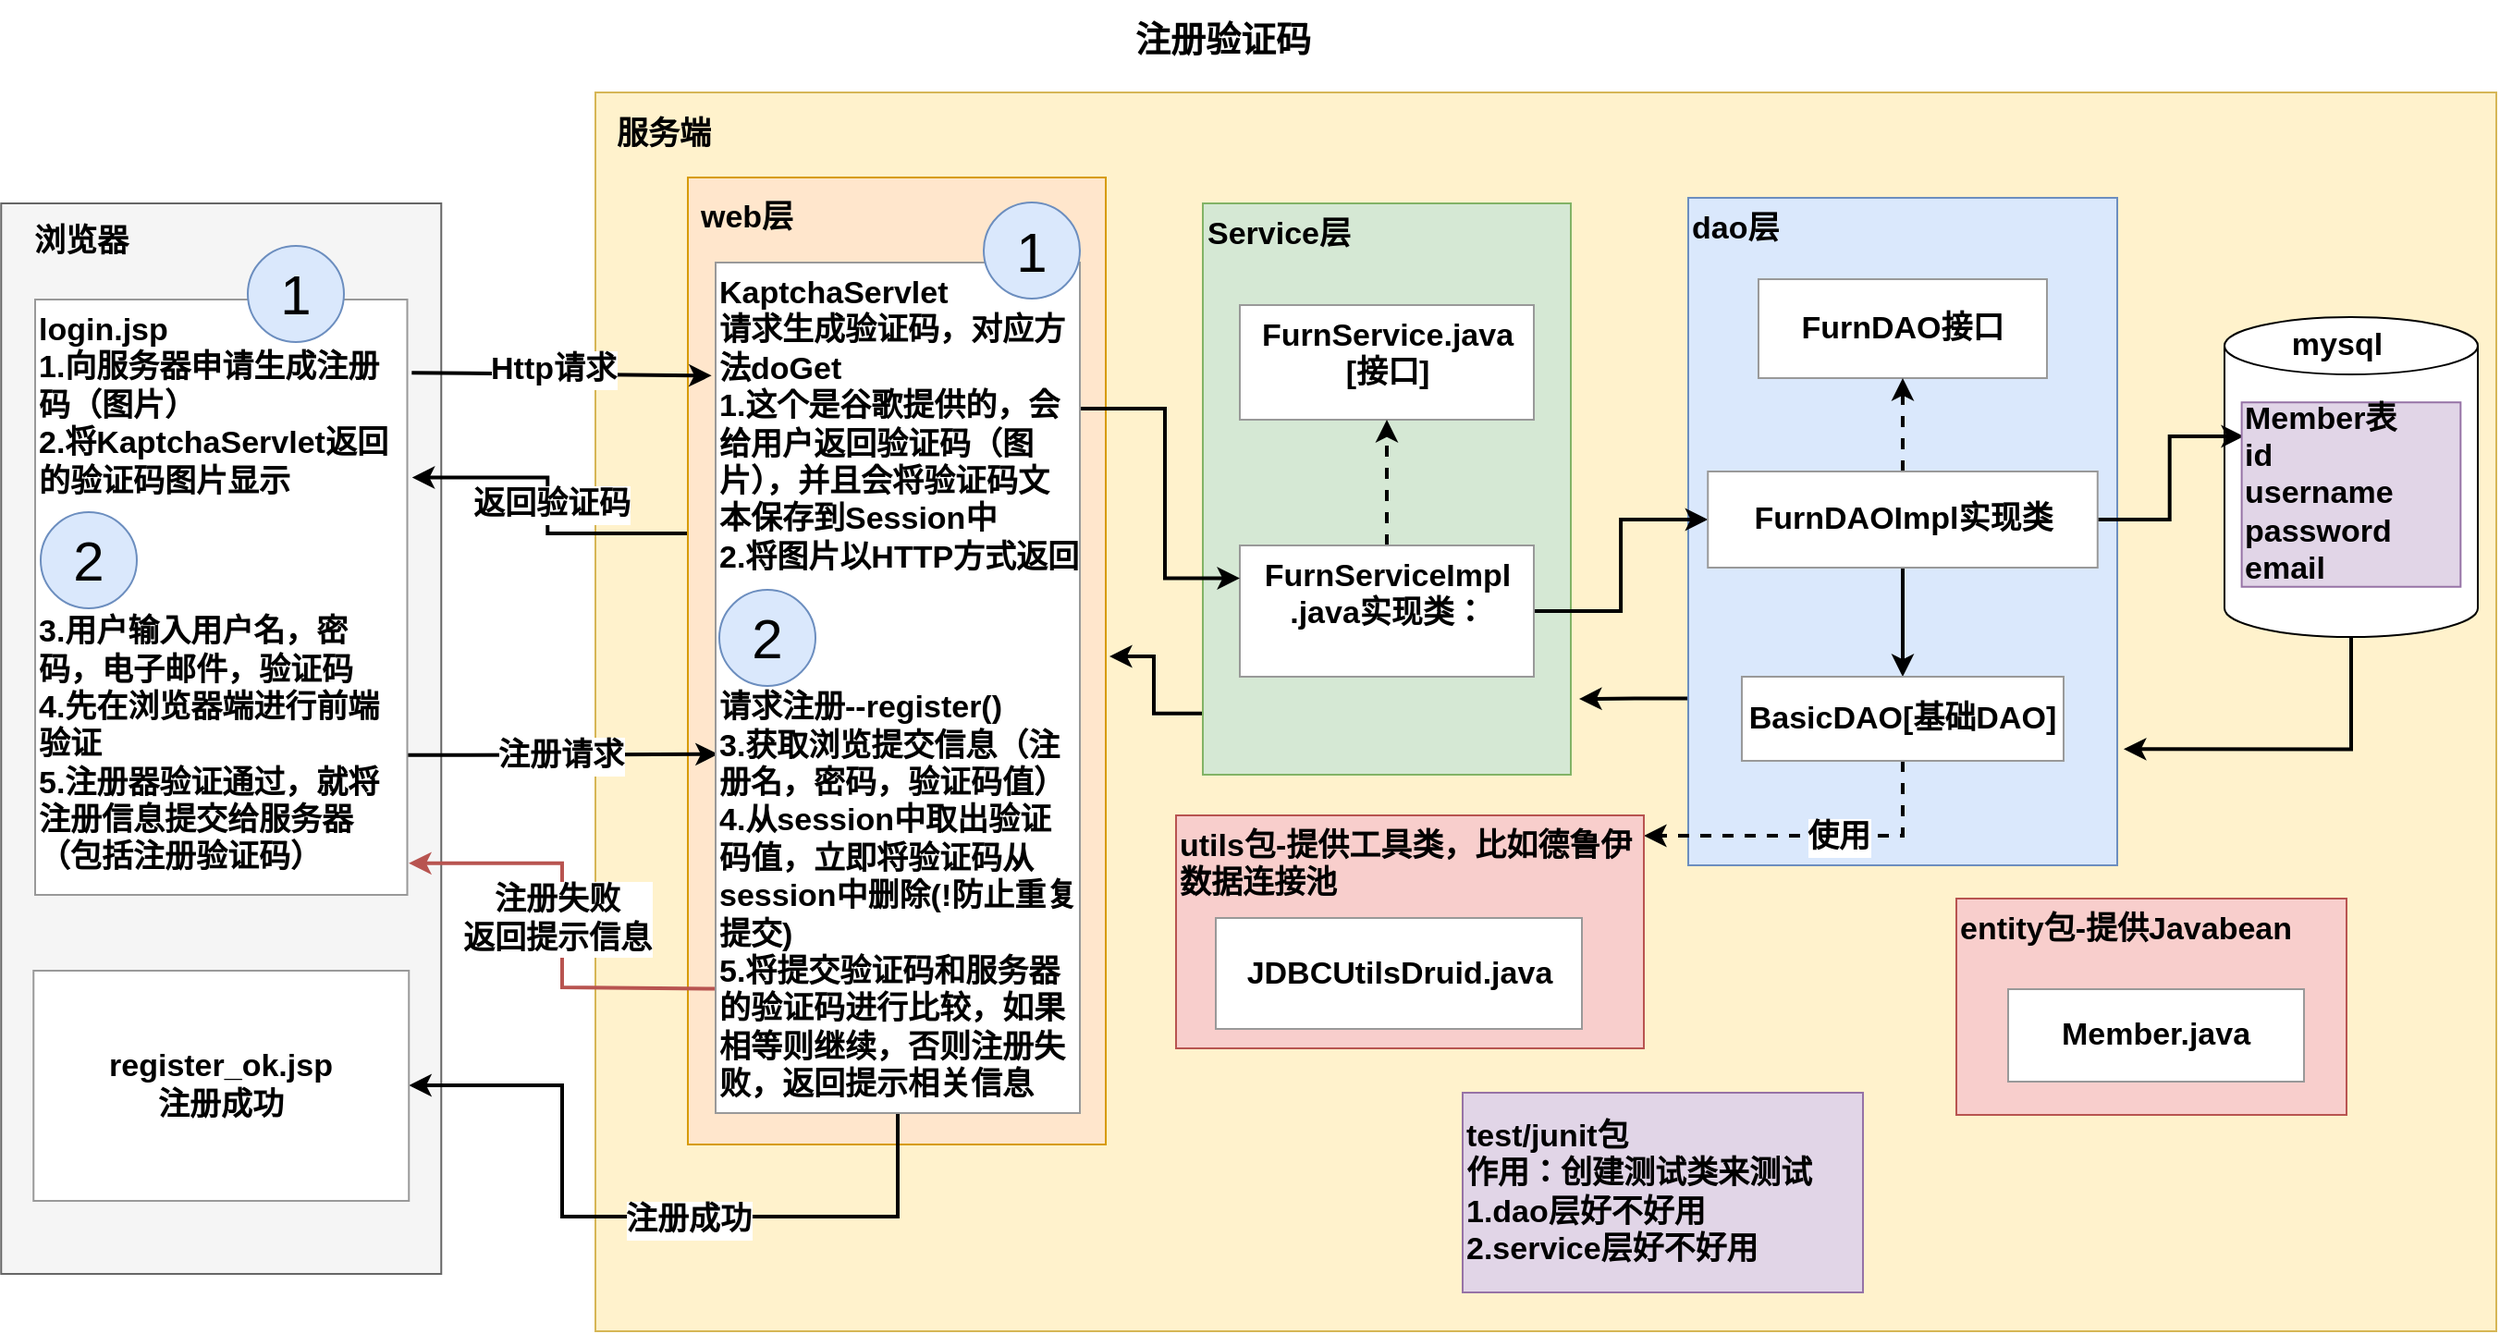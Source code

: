 <mxfile compressed="false" version="18.0.1" type="device">
  <diagram id="3w6g5_Ta-V8lRmugiTsT" name="第 1 页">
    <mxGraphModel dx="802" dy="1034" grid="0" gridSize="10" guides="1" tooltips="1" connect="1" arrows="1" fold="1" page="0" pageScale="1" pageWidth="827" pageHeight="1169" math="0" shadow="0">
      <root>
        <mxCell id="0" />
        <mxCell id="1" parent="0" />
        <mxCell id="GYIKJYMq1MzzK1BG4W0E-1" value="&lt;span style=&quot;font-size: 19px;&quot;&gt;注册验证码&lt;/span&gt;" style="text;html=1;strokeColor=none;fillColor=none;align=center;verticalAlign=middle;whiteSpace=wrap;rounded=0;fontSize=18;fontStyle=1" parent="1" vertex="1">
          <mxGeometry x="1056" y="-37" width="297" height="44" as="geometry" />
        </mxCell>
        <mxCell id="GYIKJYMq1MzzK1BG4W0E-2" value="" style="rounded=0;whiteSpace=wrap;html=1;fontSize=18;fillColor=#f5f5f5;strokeColor=#666666;fontStyle=1;fontColor=#333333;" parent="1" vertex="1">
          <mxGeometry x="543.63" y="73" width="238" height="579" as="geometry" />
        </mxCell>
        <mxCell id="GYIKJYMq1MzzK1BG4W0E-3" value="浏览器" style="text;html=1;strokeColor=none;fillColor=none;align=center;verticalAlign=middle;whiteSpace=wrap;rounded=0;fontSize=17;fontStyle=1" parent="1" vertex="1">
          <mxGeometry x="557" y="79" width="60" height="30" as="geometry" />
        </mxCell>
        <mxCell id="GYIKJYMq1MzzK1BG4W0E-6" value="" style="rounded=0;whiteSpace=wrap;html=1;fontSize=17;fillColor=#fff2cc;strokeColor=#d6b656;fontStyle=1" parent="1" vertex="1">
          <mxGeometry x="865" y="13" width="1028" height="670" as="geometry" />
        </mxCell>
        <mxCell id="GYIKJYMq1MzzK1BG4W0E-7" value="服务端" style="text;html=1;strokeColor=none;fillColor=none;align=center;verticalAlign=middle;whiteSpace=wrap;rounded=0;fontSize=17;fontStyle=1" parent="1" vertex="1">
          <mxGeometry x="872" y="21" width="60" height="30" as="geometry" />
        </mxCell>
        <mxCell id="IKtbtzNoh4c-rDhUzVHM-12" style="edgeStyle=orthogonalEdgeStyle;rounded=0;orthogonalLoop=1;jettySize=auto;html=1;exitX=0.004;exitY=0.368;exitDx=0;exitDy=0;fontSize=17;strokeWidth=2;exitPerimeter=0;entryX=1.013;entryY=0.299;entryDx=0;entryDy=0;entryPerimeter=0;" edge="1" parent="1" source="GYIKJYMq1MzzK1BG4W0E-9" target="8VZ2lhoY9Nfm3T2TA_DG-1">
          <mxGeometry relative="1" as="geometry" />
        </mxCell>
        <mxCell id="IKtbtzNoh4c-rDhUzVHM-13" value="&lt;span style=&quot;font-weight: 700;&quot;&gt;返回验证码&lt;/span&gt;" style="edgeLabel;html=1;align=center;verticalAlign=middle;resizable=0;points=[];fontSize=17;" vertex="1" connectable="0" parent="IKtbtzNoh4c-rDhUzVHM-12">
          <mxGeometry x="-0.264" y="1" relative="1" as="geometry">
            <mxPoint x="-9" y="-17" as="offset" />
          </mxGeometry>
        </mxCell>
        <mxCell id="GYIKJYMq1MzzK1BG4W0E-9" value="" style="text;html=1;strokeColor=#d79b00;fillColor=#ffe6cc;align=left;verticalAlign=top;whiteSpace=wrap;rounded=0;fontSize=17;fontStyle=1" parent="1" vertex="1">
          <mxGeometry x="915" y="59" width="226" height="523" as="geometry" />
        </mxCell>
        <mxCell id="GYIKJYMq1MzzK1BG4W0E-10" style="rounded=0;orthogonalLoop=1;jettySize=auto;html=1;entryX=-0.011;entryY=0.133;entryDx=0;entryDy=0;fontSize=17;strokeWidth=2;fontStyle=1;exitX=1.012;exitY=0.123;exitDx=0;exitDy=0;entryPerimeter=0;exitPerimeter=0;" parent="1" source="8VZ2lhoY9Nfm3T2TA_DG-1" target="Zatc0vboHGfkbghF3RjW-7" edge="1">
          <mxGeometry relative="1" as="geometry">
            <mxPoint x="785" y="145" as="sourcePoint" />
            <mxPoint x="932" y="133.0" as="targetPoint" />
          </mxGeometry>
        </mxCell>
        <mxCell id="GYIKJYMq1MzzK1BG4W0E-11" value="Http请求" style="edgeLabel;html=1;align=center;verticalAlign=middle;resizable=0;points=[];fontSize=17;fontStyle=1" parent="GYIKJYMq1MzzK1BG4W0E-10" vertex="1" connectable="0">
          <mxGeometry x="-0.246" y="2" relative="1" as="geometry">
            <mxPoint x="15" as="offset" />
          </mxGeometry>
        </mxCell>
        <mxCell id="Zatc0vboHGfkbghF3RjW-18" style="edgeStyle=orthogonalEdgeStyle;rounded=0;orthogonalLoop=1;jettySize=auto;html=1;exitX=-0.001;exitY=0.893;exitDx=0;exitDy=0;fontSize=17;strokeColor=default;strokeWidth=2;exitPerimeter=0;" parent="1" source="GYIKJYMq1MzzK1BG4W0E-14" edge="1">
          <mxGeometry relative="1" as="geometry">
            <mxPoint x="1143" y="318" as="targetPoint" />
            <Array as="points">
              <mxPoint x="1167" y="349" />
              <mxPoint x="1167" y="318" />
            </Array>
          </mxGeometry>
        </mxCell>
        <mxCell id="GYIKJYMq1MzzK1BG4W0E-14" value="Service层" style="text;html=1;strokeColor=#82b366;fillColor=#d5e8d4;align=left;verticalAlign=top;whiteSpace=wrap;rounded=0;fontSize=17;fontStyle=1" parent="1" vertex="1">
          <mxGeometry x="1193.5" y="73" width="199" height="309" as="geometry" />
        </mxCell>
        <mxCell id="8VZ2lhoY9Nfm3T2TA_DG-27" style="edgeStyle=orthogonalEdgeStyle;rounded=0;orthogonalLoop=1;jettySize=auto;html=1;exitX=0;exitY=0.75;exitDx=0;exitDy=0;fontSize=17;strokeWidth=2;" parent="1" source="GYIKJYMq1MzzK1BG4W0E-16" edge="1">
          <mxGeometry relative="1" as="geometry">
            <mxPoint x="1397" y="341" as="targetPoint" />
          </mxGeometry>
        </mxCell>
        <mxCell id="GYIKJYMq1MzzK1BG4W0E-16" value="dao层" style="text;html=1;strokeColor=#6c8ebf;fillColor=#dae8fc;align=left;verticalAlign=top;whiteSpace=wrap;rounded=0;fontSize=17;fontStyle=1" parent="1" vertex="1">
          <mxGeometry x="1456" y="70" width="232" height="361" as="geometry" />
        </mxCell>
        <mxCell id="8VZ2lhoY9Nfm3T2TA_DG-22" style="edgeStyle=orthogonalEdgeStyle;rounded=0;orthogonalLoop=1;jettySize=auto;html=1;exitX=0.5;exitY=1;exitDx=0;exitDy=0;exitPerimeter=0;entryX=1.015;entryY=0.826;entryDx=0;entryDy=0;entryPerimeter=0;fontSize=17;strokeWidth=2;" parent="1" source="GYIKJYMq1MzzK1BG4W0E-20" target="GYIKJYMq1MzzK1BG4W0E-16" edge="1">
          <mxGeometry relative="1" as="geometry" />
        </mxCell>
        <mxCell id="GYIKJYMq1MzzK1BG4W0E-20" value="" style="shape=cylinder3;whiteSpace=wrap;html=1;boundedLbl=1;backgroundOutline=1;size=15.49;fontSize=17;fontStyle=1" parent="1" vertex="1">
          <mxGeometry x="1746" y="134.5" width="137" height="173" as="geometry" />
        </mxCell>
        <mxCell id="IKtbtzNoh4c-rDhUzVHM-6" style="edgeStyle=orthogonalEdgeStyle;rounded=0;orthogonalLoop=1;jettySize=auto;html=1;fontSize=30;strokeWidth=2;exitX=0.994;exitY=0.765;exitDx=0;exitDy=0;exitPerimeter=0;entryX=0.007;entryY=0.578;entryDx=0;entryDy=0;entryPerimeter=0;" edge="1" parent="1" source="8VZ2lhoY9Nfm3T2TA_DG-1" target="Zatc0vboHGfkbghF3RjW-7">
          <mxGeometry relative="1" as="geometry">
            <mxPoint x="765" y="416" as="sourcePoint" />
            <mxPoint x="926" y="416" as="targetPoint" />
            <Array as="points" />
          </mxGeometry>
        </mxCell>
        <mxCell id="IKtbtzNoh4c-rDhUzVHM-7" value="注册请求" style="edgeLabel;html=1;align=center;verticalAlign=middle;resizable=0;points=[];fontSize=17;fontStyle=1" vertex="1" connectable="0" parent="IKtbtzNoh4c-rDhUzVHM-6">
          <mxGeometry x="-0.28" relative="1" as="geometry">
            <mxPoint x="23" as="offset" />
          </mxGeometry>
        </mxCell>
        <mxCell id="8VZ2lhoY9Nfm3T2TA_DG-1" value="login.jsp&lt;br&gt;1.向服务器申请生成注册码（图片）&lt;br&gt;2.将KaptchaServlet返回的验证码图片显示&lt;br&gt;&lt;br&gt;&lt;br&gt;&lt;br&gt;3.用户输入用户名，密码，电子邮件，验证码&lt;br&gt;4.先在浏览器端进行前端验证&lt;br&gt;5.注册器验证通过，就将注册信息提交给服务器（包括注册验证码）" style="rounded=0;whiteSpace=wrap;html=1;fontSize=17;fontStyle=1;align=left;verticalAlign=top;labelBorderColor=none;strokeColor=#999999;" parent="1" vertex="1">
          <mxGeometry x="562" y="125" width="201.25" height="322" as="geometry" />
        </mxCell>
        <mxCell id="8VZ2lhoY9Nfm3T2TA_DG-3" value="web层" style="text;html=1;strokeColor=none;fillColor=none;align=left;verticalAlign=top;whiteSpace=wrap;rounded=0;fontSize=17;fontStyle=1" parent="1" vertex="1">
          <mxGeometry x="920" y="64" width="60" height="30" as="geometry" />
        </mxCell>
        <mxCell id="8VZ2lhoY9Nfm3T2TA_DG-6" value="FurnService.java&lt;br&gt;[接口]" style="rounded=0;whiteSpace=wrap;html=1;labelBorderColor=none;fontSize=17;strokeColor=#999999;fontStyle=1;align=center;verticalAlign=top;" parent="1" vertex="1">
          <mxGeometry x="1213.5" y="128" width="159" height="62" as="geometry" />
        </mxCell>
        <mxCell id="8VZ2lhoY9Nfm3T2TA_DG-8" style="edgeStyle=orthogonalEdgeStyle;rounded=0;orthogonalLoop=1;jettySize=auto;html=1;exitX=0.5;exitY=0;exitDx=0;exitDy=0;fontSize=17;dashed=1;strokeWidth=2;" parent="1" source="8VZ2lhoY9Nfm3T2TA_DG-7" target="8VZ2lhoY9Nfm3T2TA_DG-6" edge="1">
          <mxGeometry relative="1" as="geometry" />
        </mxCell>
        <mxCell id="8VZ2lhoY9Nfm3T2TA_DG-26" style="edgeStyle=orthogonalEdgeStyle;rounded=0;orthogonalLoop=1;jettySize=auto;html=1;entryX=0;entryY=0.5;entryDx=0;entryDy=0;fontSize=17;strokeWidth=2;" parent="1" source="8VZ2lhoY9Nfm3T2TA_DG-7" target="8VZ2lhoY9Nfm3T2TA_DG-10" edge="1">
          <mxGeometry relative="1" as="geometry" />
        </mxCell>
        <mxCell id="8VZ2lhoY9Nfm3T2TA_DG-7" value="FurnServiceImpl&lt;br&gt;.java实现类：" style="rounded=0;whiteSpace=wrap;html=1;labelBorderColor=none;fontSize=17;strokeColor=#999999;align=center;fontStyle=1;verticalAlign=top;" parent="1" vertex="1">
          <mxGeometry x="1213.5" y="258" width="159" height="71" as="geometry" />
        </mxCell>
        <mxCell id="8VZ2lhoY9Nfm3T2TA_DG-9" value="FurnDAO接口" style="rounded=0;whiteSpace=wrap;html=1;labelBorderColor=none;fontSize=17;strokeColor=#999999;fontStyle=1;align=center;verticalAlign=middle;" parent="1" vertex="1">
          <mxGeometry x="1493.99" y="114" width="156" height="53.5" as="geometry" />
        </mxCell>
        <mxCell id="8VZ2lhoY9Nfm3T2TA_DG-13" style="edgeStyle=orthogonalEdgeStyle;rounded=0;orthogonalLoop=1;jettySize=auto;html=1;exitX=0.5;exitY=0;exitDx=0;exitDy=0;entryX=0.5;entryY=1;entryDx=0;entryDy=0;dashed=1;fontSize=17;strokeWidth=2;" parent="1" source="8VZ2lhoY9Nfm3T2TA_DG-10" target="8VZ2lhoY9Nfm3T2TA_DG-9" edge="1">
          <mxGeometry relative="1" as="geometry" />
        </mxCell>
        <mxCell id="8VZ2lhoY9Nfm3T2TA_DG-14" style="edgeStyle=orthogonalEdgeStyle;rounded=0;orthogonalLoop=1;jettySize=auto;html=1;exitX=0.5;exitY=1;exitDx=0;exitDy=0;entryX=0.5;entryY=0;entryDx=0;entryDy=0;fontSize=17;strokeWidth=2;" parent="1" source="8VZ2lhoY9Nfm3T2TA_DG-10" target="8VZ2lhoY9Nfm3T2TA_DG-11" edge="1">
          <mxGeometry relative="1" as="geometry" />
        </mxCell>
        <mxCell id="8VZ2lhoY9Nfm3T2TA_DG-21" style="edgeStyle=orthogonalEdgeStyle;rounded=0;orthogonalLoop=1;jettySize=auto;html=1;exitX=1;exitY=0.5;exitDx=0;exitDy=0;entryX=0.01;entryY=0.184;entryDx=0;entryDy=0;entryPerimeter=0;fontSize=17;strokeWidth=2;" parent="1" source="8VZ2lhoY9Nfm3T2TA_DG-10" target="8VZ2lhoY9Nfm3T2TA_DG-20" edge="1">
          <mxGeometry relative="1" as="geometry" />
        </mxCell>
        <mxCell id="8VZ2lhoY9Nfm3T2TA_DG-10" value="FurnDAOImpl实现类" style="rounded=0;whiteSpace=wrap;html=1;labelBorderColor=none;fontSize=17;strokeColor=#999999;fontStyle=1;align=center;verticalAlign=middle;" parent="1" vertex="1">
          <mxGeometry x="1466.63" y="218" width="210.75" height="52" as="geometry" />
        </mxCell>
        <mxCell id="8VZ2lhoY9Nfm3T2TA_DG-15" style="edgeStyle=orthogonalEdgeStyle;rounded=0;orthogonalLoop=1;jettySize=auto;html=1;exitX=0.5;exitY=1;exitDx=0;exitDy=0;fontSize=17;strokeWidth=2;dashed=1;" parent="1" source="8VZ2lhoY9Nfm3T2TA_DG-11" target="8VZ2lhoY9Nfm3T2TA_DG-12" edge="1">
          <mxGeometry relative="1" as="geometry">
            <Array as="points">
              <mxPoint x="1561" y="415" />
              <mxPoint x="1411" y="415" />
            </Array>
          </mxGeometry>
        </mxCell>
        <mxCell id="8VZ2lhoY9Nfm3T2TA_DG-16" value="使用" style="edgeLabel;html=1;align=center;verticalAlign=middle;resizable=0;points=[];fontSize=17;fontStyle=1" parent="8VZ2lhoY9Nfm3T2TA_DG-15" vertex="1" connectable="0">
          <mxGeometry x="-0.163" y="1" relative="1" as="geometry">
            <mxPoint as="offset" />
          </mxGeometry>
        </mxCell>
        <mxCell id="8VZ2lhoY9Nfm3T2TA_DG-11" value="BasicDAO[基础DAO]" style="rounded=0;whiteSpace=wrap;html=1;labelBorderColor=none;fontSize=17;strokeColor=#999999;align=center;fontStyle=1;verticalAlign=middle;" parent="1" vertex="1">
          <mxGeometry x="1484.99" y="329" width="174" height="45.5" as="geometry" />
        </mxCell>
        <mxCell id="8VZ2lhoY9Nfm3T2TA_DG-18" value="test/junit包&lt;br&gt;作用：创建测试类来测试&lt;br&gt;1.dao层好不好用&lt;br&gt;2.service层好不好用" style="rounded=0;whiteSpace=wrap;html=1;labelBorderColor=none;fontSize=17;strokeColor=#9673a6;align=left;fontStyle=1;fillColor=#e1d5e7;" parent="1" vertex="1">
          <mxGeometry x="1334" y="554" width="216.5" height="108" as="geometry" />
        </mxCell>
        <mxCell id="8VZ2lhoY9Nfm3T2TA_DG-12" value="utils包-提供工具类，比如德鲁伊数据连接池" style="rounded=0;whiteSpace=wrap;html=1;labelBorderColor=none;fontSize=17;strokeColor=#b85450;align=left;fontStyle=1;verticalAlign=top;fillColor=#f8cecc;" parent="1" vertex="1">
          <mxGeometry x="1179" y="404" width="253" height="126" as="geometry" />
        </mxCell>
        <mxCell id="8VZ2lhoY9Nfm3T2TA_DG-17" value="JDBCUtilsDruid.java" style="rounded=0;whiteSpace=wrap;html=1;labelBorderColor=none;fontSize=17;strokeColor=#999999;fontStyle=1" parent="1" vertex="1">
          <mxGeometry x="1200.5" y="459.5" width="198" height="60" as="geometry" />
        </mxCell>
        <mxCell id="8VZ2lhoY9Nfm3T2TA_DG-19" value="mysql" style="text;html=1;strokeColor=none;fillColor=none;align=center;verticalAlign=middle;whiteSpace=wrap;rounded=0;labelBorderColor=none;fontSize=17;fontStyle=1" parent="1" vertex="1">
          <mxGeometry x="1776.5" y="134.5" width="60" height="30" as="geometry" />
        </mxCell>
        <mxCell id="8VZ2lhoY9Nfm3T2TA_DG-20" value="Member表&lt;br&gt;id&lt;br&gt;username&lt;br&gt;password&lt;br&gt;email" style="rounded=0;whiteSpace=wrap;html=1;labelBorderColor=none;fontSize=17;strokeColor=#9673a6;fillColor=#e1d5e7;fontStyle=1;align=left;" parent="1" vertex="1">
          <mxGeometry x="1755.31" y="180.62" width="118.37" height="99.75" as="geometry" />
        </mxCell>
        <mxCell id="Zatc0vboHGfkbghF3RjW-1" value="entity包-提供Javabean" style="rounded=0;whiteSpace=wrap;html=1;labelBorderColor=none;fontSize=17;strokeColor=#b85450;align=left;fontStyle=1;verticalAlign=top;fillColor=#f8cecc;" parent="1" vertex="1">
          <mxGeometry x="1601" y="449" width="211" height="117" as="geometry" />
        </mxCell>
        <mxCell id="Zatc0vboHGfkbghF3RjW-2" value="Member.java" style="rounded=0;whiteSpace=wrap;html=1;labelBorderColor=none;fontSize=17;strokeColor=#999999;fontStyle=1" parent="1" vertex="1">
          <mxGeometry x="1629" y="498" width="160" height="50" as="geometry" />
        </mxCell>
        <mxCell id="Zatc0vboHGfkbghF3RjW-17" style="edgeStyle=orthogonalEdgeStyle;rounded=0;orthogonalLoop=1;jettySize=auto;html=1;entryX=0;entryY=0.25;entryDx=0;entryDy=0;fontSize=17;strokeColor=default;strokeWidth=2;" parent="1" source="Zatc0vboHGfkbghF3RjW-7" target="8VZ2lhoY9Nfm3T2TA_DG-7" edge="1">
          <mxGeometry relative="1" as="geometry">
            <Array as="points">
              <mxPoint x="1173" y="184" />
              <mxPoint x="1173" y="275" />
            </Array>
          </mxGeometry>
        </mxCell>
        <mxCell id="IKtbtzNoh4c-rDhUzVHM-15" style="edgeStyle=orthogonalEdgeStyle;rounded=0;orthogonalLoop=1;jettySize=auto;html=1;exitX=0.5;exitY=1;exitDx=0;exitDy=0;fontSize=17;strokeWidth=2;" edge="1" parent="1" source="Zatc0vboHGfkbghF3RjW-7" target="IKtbtzNoh4c-rDhUzVHM-14">
          <mxGeometry relative="1" as="geometry">
            <Array as="points">
              <mxPoint x="1029" y="621" />
              <mxPoint x="847" y="621" />
              <mxPoint x="847" y="550" />
            </Array>
          </mxGeometry>
        </mxCell>
        <mxCell id="IKtbtzNoh4c-rDhUzVHM-16" value="注册成功" style="edgeLabel;html=1;align=center;verticalAlign=middle;resizable=0;points=[];fontSize=17;fontStyle=1" vertex="1" connectable="0" parent="IKtbtzNoh4c-rDhUzVHM-15">
          <mxGeometry x="-0.129" y="2" relative="1" as="geometry">
            <mxPoint x="1" as="offset" />
          </mxGeometry>
        </mxCell>
        <mxCell id="IKtbtzNoh4c-rDhUzVHM-17" style="edgeStyle=orthogonalEdgeStyle;rounded=0;orthogonalLoop=1;jettySize=auto;html=1;exitX=0.007;exitY=0.854;exitDx=0;exitDy=0;entryX=1.004;entryY=0.947;entryDx=0;entryDy=0;entryPerimeter=0;fontSize=17;strokeWidth=2;exitPerimeter=0;fillColor=#f8cecc;strokeColor=#b85450;" edge="1" parent="1" source="Zatc0vboHGfkbghF3RjW-7" target="8VZ2lhoY9Nfm3T2TA_DG-1">
          <mxGeometry relative="1" as="geometry">
            <Array as="points">
              <mxPoint x="930" y="498" />
              <mxPoint x="847" y="497" />
              <mxPoint x="847" y="430" />
            </Array>
          </mxGeometry>
        </mxCell>
        <mxCell id="IKtbtzNoh4c-rDhUzVHM-18" value="注册失败&lt;br&gt;返回提示信息" style="edgeLabel;html=1;align=center;verticalAlign=middle;resizable=0;points=[];fontSize=17;fontStyle=1" vertex="1" connectable="0" parent="IKtbtzNoh4c-rDhUzVHM-17">
          <mxGeometry x="-0.152" y="2" relative="1" as="geometry">
            <mxPoint x="-1" y="-22" as="offset" />
          </mxGeometry>
        </mxCell>
        <mxCell id="Zatc0vboHGfkbghF3RjW-7" value="KaptchaServlet&lt;br&gt;请求生成验证码，对应方法doGet&lt;br&gt;1.这个是谷歌提供的，会给用户返回验证码（图片），并且会将验证码文本保存到Session中&lt;br&gt;2.将图片以HTTP方式返回&lt;br&gt;&lt;br&gt;&lt;br&gt;&lt;br&gt;请求注册--register()&lt;br&gt;3.获取浏览提交信息（注册名，密码，验证码值）&lt;br&gt;4.从session中取出验证码值，立即将验证码从session中删除(!防止重复提交)&lt;br&gt;5.将提交验证码和服务器的验证码进行比较，如果相等则继续，否则注册失败，返回提示相关信息" style="rounded=0;whiteSpace=wrap;html=1;fontSize=17;align=left;verticalAlign=top;fontStyle=1;strokeColor=#999999;" parent="1" vertex="1">
          <mxGeometry x="930" y="105" width="197" height="460" as="geometry" />
        </mxCell>
        <mxCell id="IKtbtzNoh4c-rDhUzVHM-2" value="1" style="ellipse;whiteSpace=wrap;html=1;aspect=fixed;fontSize=30;fillColor=#dae8fc;strokeColor=#6c8ebf;" vertex="1" parent="1">
          <mxGeometry x="677" y="96" width="52" height="52" as="geometry" />
        </mxCell>
        <mxCell id="IKtbtzNoh4c-rDhUzVHM-3" value="1" style="ellipse;whiteSpace=wrap;html=1;aspect=fixed;fontSize=30;fillColor=#dae8fc;strokeColor=#6c8ebf;" vertex="1" parent="1">
          <mxGeometry x="1075" y="72.5" width="52" height="52" as="geometry" />
        </mxCell>
        <mxCell id="IKtbtzNoh4c-rDhUzVHM-4" value="2" style="ellipse;whiteSpace=wrap;html=1;aspect=fixed;fontSize=30;fillColor=#dae8fc;strokeColor=#6c8ebf;" vertex="1" parent="1">
          <mxGeometry x="565" y="240" width="52" height="52" as="geometry" />
        </mxCell>
        <mxCell id="IKtbtzNoh4c-rDhUzVHM-5" value="2" style="ellipse;whiteSpace=wrap;html=1;aspect=fixed;fontSize=30;fillColor=#dae8fc;strokeColor=#6c8ebf;" vertex="1" parent="1">
          <mxGeometry x="932" y="282" width="52" height="52" as="geometry" />
        </mxCell>
        <mxCell id="IKtbtzNoh4c-rDhUzVHM-14" value="register_ok.jsp&lt;br&gt;注册成功" style="rounded=0;whiteSpace=wrap;html=1;fontSize=17;strokeColor=#999999;fontStyle=1" vertex="1" parent="1">
          <mxGeometry x="561.13" y="488" width="203" height="124.5" as="geometry" />
        </mxCell>
      </root>
    </mxGraphModel>
  </diagram>
</mxfile>
